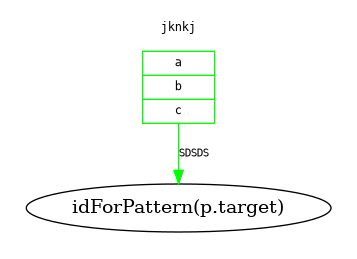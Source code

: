@startuml
digraph root {
			fontname=Monospace
			fontsize=9
			subgraph "cluster_source" {
				 label="jknkj";
				 pencolor="invis";
			     "«p.name» : «p.type.name»"
			     [fontsize=9, fontname=Monospace, penwidth=1, shape=record, color=GREEN, fillcolor="WHITE", label="{ a | b | c }",style=filled]
			     "«p.name» : «p.type.name»" -> "idForPattern(p.target)" [fontname=Monospace, penwidth=1, color=GREEN, label="SDSDS", fontsize=8, constraint=true];
			}
			subgraph "cluster_target" {
				 label="";
				 pencolor="invis";
				 
			}
			subgraph "correspondence" {
				 label="";
				 pencolor="invis";
				 
			}
		}
@enduml